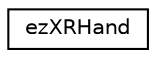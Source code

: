 digraph "Graphical Class Hierarchy"
{
 // LATEX_PDF_SIZE
  edge [fontname="Helvetica",fontsize="10",labelfontname="Helvetica",labelfontsize="10"];
  node [fontname="Helvetica",fontsize="10",shape=record];
  rankdir="LR";
  Node0 [label="ezXRHand",height=0.2,width=0.4,color="black", fillcolor="white", style="filled",URL="$df/dab/structez_x_r_hand.htm",tooltip=" "];
}
